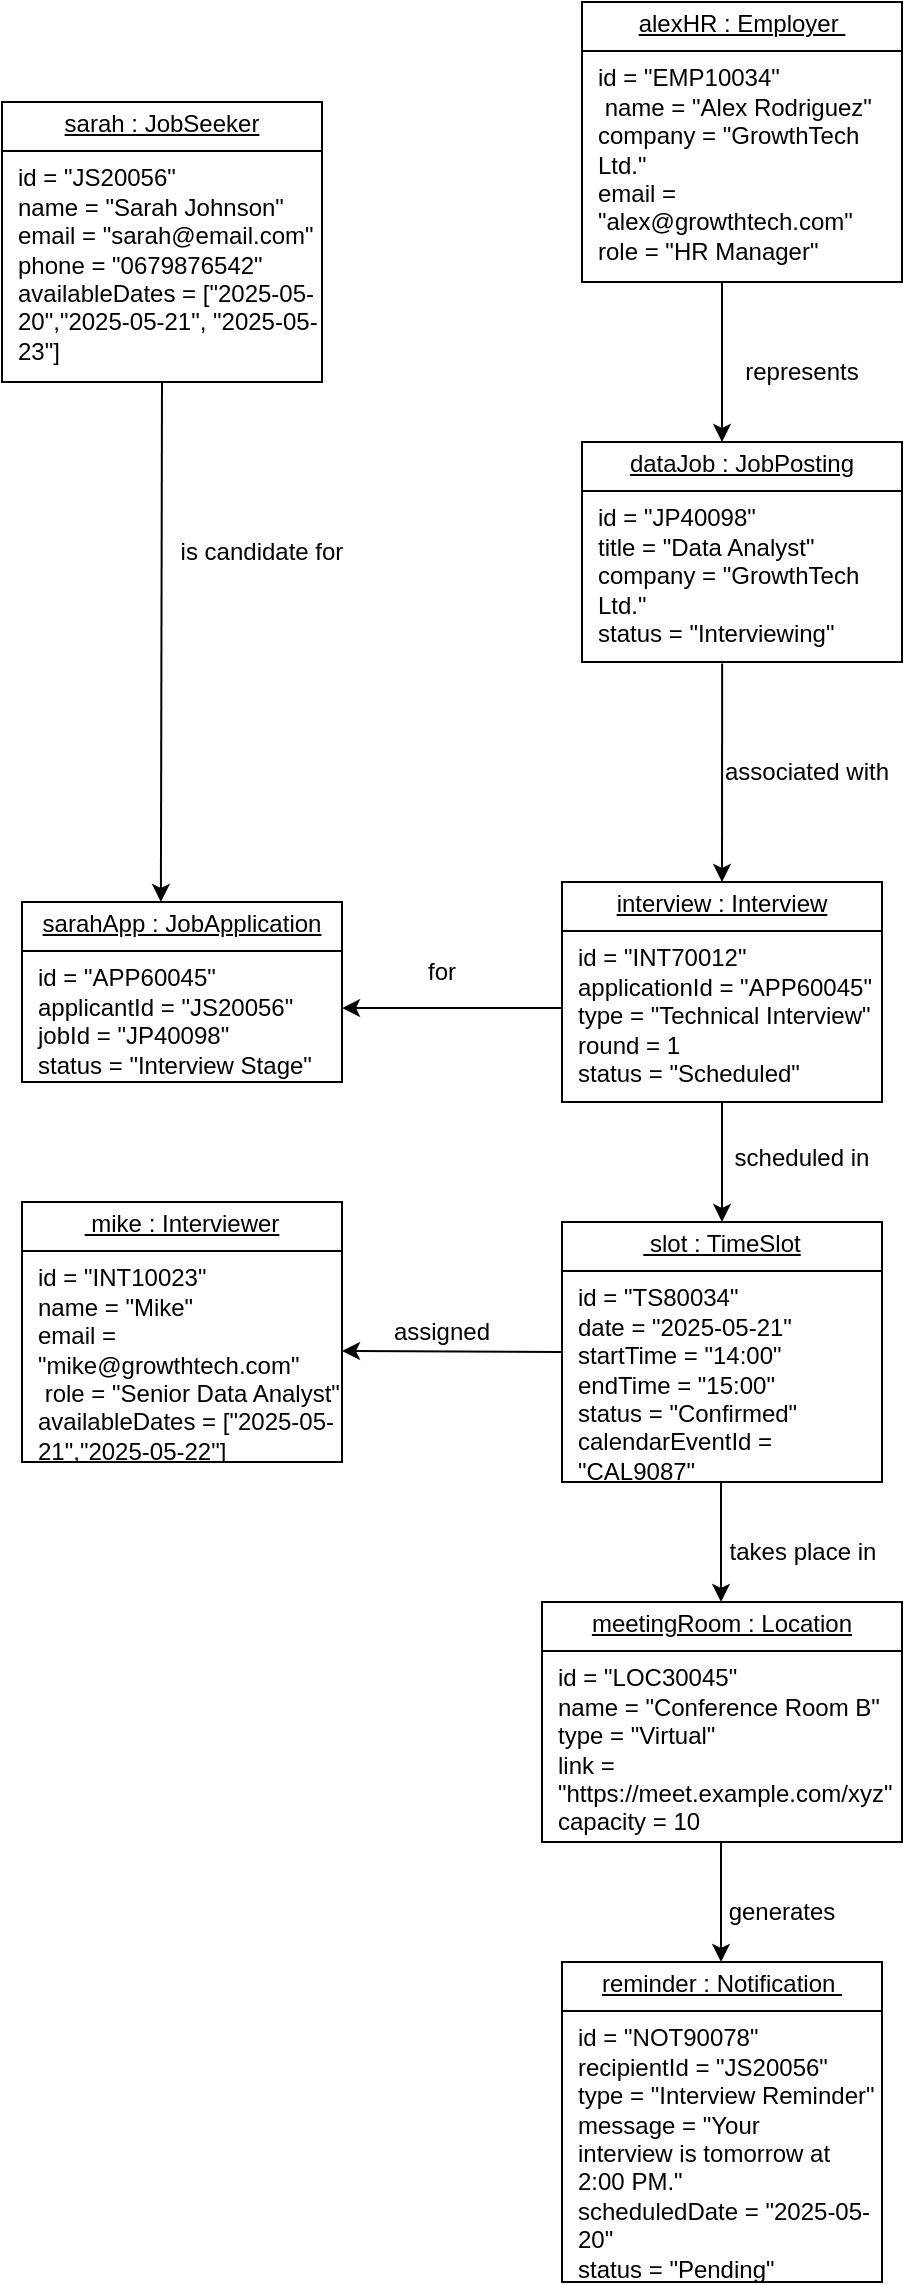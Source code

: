 <mxfile version="26.2.2">
  <diagram name="Page-1" id="6Lrb9Zvo3NagzdbzNQK0">
    <mxGraphModel dx="858" dy="1621" grid="1" gridSize="10" guides="1" tooltips="1" connect="1" arrows="1" fold="1" page="1" pageScale="1" pageWidth="850" pageHeight="1100" math="0" shadow="0">
      <root>
        <mxCell id="0" />
        <mxCell id="1" parent="0" />
        <mxCell id="6zkZgSKief6OvJ9APfow-1" value="&lt;p style=&quot;margin:0px;margin-top:4px;text-align:center;text-decoration:underline;&quot;&gt;sarah : JobSeeker&lt;/p&gt;&lt;hr size=&quot;1&quot; style=&quot;border-style:solid;&quot;&gt;&lt;p style=&quot;margin:0px;margin-left:8px;&quot;&gt;id = &quot;JS20056&quot;&lt;/p&gt;&lt;p style=&quot;margin:0px;margin-left:8px;&quot;&gt;name = &quot;Sarah Johnson&quot;&lt;/p&gt;&lt;p style=&quot;margin:0px;margin-left:8px;&quot;&gt;email = &quot;sarah@email.com&quot;&lt;/p&gt;&lt;p style=&quot;margin:0px;margin-left:8px;&quot;&gt;phone = &quot;0679876542&lt;span style=&quot;background-color: transparent; color: light-dark(rgb(0, 0, 0), rgb(255, 255, 255));&quot;&gt;&quot;&lt;/span&gt;&lt;/p&gt;&lt;p style=&quot;margin:0px;margin-left:8px;&quot;&gt;&lt;span style=&quot;background-color: transparent; color: light-dark(rgb(0, 0, 0), rgb(255, 255, 255));&quot;&gt;availableDates = [&quot;2025-05-20&quot;,&lt;/span&gt;&lt;span style=&quot;background-color: transparent; color: light-dark(rgb(0, 0, 0), rgb(255, 255, 255));&quot;&gt;&quot;2025-05-21&quot;, &quot;2025-05-23&quot;]&lt;/span&gt;&lt;span style=&quot;background-color: transparent; color: light-dark(rgb(0, 0, 0), rgb(255, 255, 255));&quot;&gt;&amp;nbsp;&amp;nbsp;&lt;/span&gt;&lt;/p&gt;" style="verticalAlign=top;align=left;overflow=fill;html=1;whiteSpace=wrap;" vertex="1" parent="1">
          <mxGeometry x="40" y="40" width="160" height="140" as="geometry" />
        </mxCell>
        <mxCell id="6zkZgSKief6OvJ9APfow-2" value="" style="endArrow=classic;html=1;rounded=0;exitX=0.5;exitY=1;exitDx=0;exitDy=0;entryX=0.434;entryY=0;entryDx=0;entryDy=0;entryPerimeter=0;" edge="1" parent="1" source="6zkZgSKief6OvJ9APfow-1" target="6zkZgSKief6OvJ9APfow-3">
          <mxGeometry width="50" height="50" relative="1" as="geometry">
            <mxPoint x="119.58" y="160" as="sourcePoint" />
            <mxPoint x="119.5" y="230" as="targetPoint" />
          </mxGeometry>
        </mxCell>
        <mxCell id="6zkZgSKief6OvJ9APfow-3" value="&lt;p style=&quot;margin:0px;margin-top:4px;text-align:center;text-decoration:underline;&quot;&gt;sarahApp : JobApplication&lt;/p&gt;&lt;hr size=&quot;1&quot; style=&quot;border-style:solid;&quot;&gt;&lt;p style=&quot;margin:0px;margin-left:8px;&quot;&gt;id = &quot;APP60045&quot;&lt;/p&gt;&lt;p style=&quot;margin:0px;margin-left:8px;&quot;&gt;applicantId = &quot;JS20056&quot;&lt;/p&gt;&lt;p style=&quot;margin:0px;margin-left:8px;&quot;&gt;jobId = &quot;JP40098&quot;&lt;/p&gt;&lt;p style=&quot;margin:0px;margin-left:8px;&quot;&gt;status = &quot;Interview Stage&quot;&lt;/p&gt;" style="verticalAlign=top;align=left;overflow=fill;html=1;whiteSpace=wrap;" vertex="1" parent="1">
          <mxGeometry x="50" y="440" width="160" height="90" as="geometry" />
        </mxCell>
        <mxCell id="6zkZgSKief6OvJ9APfow-4" value="is candidate for" style="text;html=1;align=center;verticalAlign=middle;whiteSpace=wrap;rounded=0;" vertex="1" parent="1">
          <mxGeometry x="120" y="250" width="100" height="30" as="geometry" />
        </mxCell>
        <mxCell id="6zkZgSKief6OvJ9APfow-16" value="" style="endArrow=classic;html=1;rounded=0;exitX=0.006;exitY=0.573;exitDx=0;exitDy=0;exitPerimeter=0;entryX=1;entryY=0.589;entryDx=0;entryDy=0;entryPerimeter=0;" edge="1" parent="1" source="6zkZgSKief6OvJ9APfow-17" target="6zkZgSKief6OvJ9APfow-3">
          <mxGeometry width="50" height="50" relative="1" as="geometry">
            <mxPoint x="280" y="490" as="sourcePoint" />
            <mxPoint x="210" y="490" as="targetPoint" />
            <Array as="points" />
          </mxGeometry>
        </mxCell>
        <mxCell id="6zkZgSKief6OvJ9APfow-17" value="&lt;p style=&quot;margin:0px;margin-top:4px;text-align:center;text-decoration:underline;&quot;&gt;interview : Interview&lt;/p&gt;&lt;hr size=&quot;1&quot; style=&quot;border-style:solid;&quot;&gt;&lt;p style=&quot;margin:0px;margin-left:8px;&quot;&gt;id = &quot;INT70012&quot;&lt;/p&gt;&lt;p style=&quot;margin:0px;margin-left:8px;&quot;&gt;applicationId = &quot;APP60045&quot;&lt;/p&gt;&lt;p style=&quot;margin:0px;margin-left:8px;&quot;&gt;type = &quot;Technical Interview&quot;&lt;/p&gt;&lt;p style=&quot;margin:0px;margin-left:8px;&quot;&gt;round = 1&lt;/p&gt;&lt;p style=&quot;margin:0px;margin-left:8px;&quot;&gt;status = &quot;Scheduled&quot;&amp;nbsp;&lt;/p&gt;" style="verticalAlign=top;align=left;overflow=fill;html=1;whiteSpace=wrap;" vertex="1" parent="1">
          <mxGeometry x="320" y="430" width="160" height="110" as="geometry" />
        </mxCell>
        <mxCell id="6zkZgSKief6OvJ9APfow-18" value="&lt;p style=&quot;margin:0px;margin-top:4px;text-align:center;text-decoration:underline;&quot;&gt;alexHR : Employer&amp;nbsp;&lt;/p&gt;&lt;hr size=&quot;1&quot; style=&quot;border-style:solid;&quot;&gt;&lt;p style=&quot;margin:0px;margin-left:8px;&quot;&gt;id = &quot;EMP10034&quot;&lt;/p&gt;&lt;p style=&quot;margin:0px;margin-left:8px;&quot;&gt;&amp;nbsp;name = &quot;Alex Rodriguez&quot;&lt;/p&gt;&lt;p style=&quot;margin:0px;margin-left:8px;&quot;&gt;company = &quot;GrowthTech Ltd.&quot;&lt;/p&gt;&lt;p style=&quot;margin:0px;margin-left:8px;&quot;&gt;email = &quot;alex@growthtech.com&quot;&lt;/p&gt;&lt;p style=&quot;margin:0px;margin-left:8px;&quot;&gt;role = &quot;HR Manager&quot;&lt;/p&gt;" style="verticalAlign=top;align=left;overflow=fill;html=1;whiteSpace=wrap;" vertex="1" parent="1">
          <mxGeometry x="330" y="-10" width="160" height="140" as="geometry" />
        </mxCell>
        <mxCell id="6zkZgSKief6OvJ9APfow-19" value="&lt;p style=&quot;margin:0px;margin-top:4px;text-align:center;text-decoration:underline;&quot;&gt;dataJob : JobPosting&lt;/p&gt;&lt;hr size=&quot;1&quot; style=&quot;border-style:solid;&quot;&gt;&lt;p style=&quot;margin:0px;margin-left:8px;&quot;&gt;id = &quot;JP40098&quot;&lt;/p&gt;&lt;p style=&quot;margin:0px;margin-left:8px;&quot;&gt;title = &quot;Data Analyst&quot;&lt;/p&gt;&lt;p style=&quot;margin:0px;margin-left:8px;&quot;&gt;company = &quot;GrowthTech Ltd.&quot;&lt;/p&gt;&lt;p style=&quot;margin:0px;margin-left:8px;&quot;&gt;status = &quot;Interviewing&quot;&lt;/p&gt;" style="verticalAlign=top;align=left;overflow=fill;html=1;whiteSpace=wrap;" vertex="1" parent="1">
          <mxGeometry x="330" y="210" width="160" height="110" as="geometry" />
        </mxCell>
        <mxCell id="6zkZgSKief6OvJ9APfow-20" value="" style="endArrow=classic;html=1;rounded=0;entryX=0.5;entryY=0;entryDx=0;entryDy=0;exitX=0.438;exitY=1.007;exitDx=0;exitDy=0;exitPerimeter=0;" edge="1" parent="1" source="6zkZgSKief6OvJ9APfow-19" target="6zkZgSKief6OvJ9APfow-17">
          <mxGeometry width="50" height="50" relative="1" as="geometry">
            <mxPoint x="404" y="353" as="sourcePoint" />
            <mxPoint x="310" y="350" as="targetPoint" />
          </mxGeometry>
        </mxCell>
        <mxCell id="6zkZgSKief6OvJ9APfow-21" value="" style="endArrow=classic;html=1;rounded=0;" edge="1" parent="1">
          <mxGeometry width="50" height="50" relative="1" as="geometry">
            <mxPoint x="400" y="130" as="sourcePoint" />
            <mxPoint x="400" y="210" as="targetPoint" />
          </mxGeometry>
        </mxCell>
        <mxCell id="6zkZgSKief6OvJ9APfow-22" value="&lt;p style=&quot;margin:0px;margin-top:4px;text-align:center;text-decoration:underline;&quot;&gt;&amp;nbsp;slot : TimeSlot&lt;/p&gt;&lt;hr size=&quot;1&quot; style=&quot;border-style:solid;&quot;&gt;&lt;p style=&quot;margin:0px;margin-left:8px;&quot;&gt;id = &quot;TS80034&quot;&lt;/p&gt;&lt;p style=&quot;margin:0px;margin-left:8px;&quot;&gt;date = &quot;2025-05-21&quot;&lt;/p&gt;&lt;p style=&quot;margin:0px;margin-left:8px;&quot;&gt;startTime = &quot;14:00&quot;&lt;/p&gt;&lt;p style=&quot;margin:0px;margin-left:8px;&quot;&gt;endTime = &quot;15:00&quot;&lt;/p&gt;&lt;p style=&quot;margin:0px;margin-left:8px;&quot;&gt;status = &quot;Confirmed&quot;&lt;/p&gt;&lt;p style=&quot;margin:0px;margin-left:8px;&quot;&gt;calendarEventId = &quot;CAL9087&quot;&lt;/p&gt;" style="verticalAlign=top;align=left;overflow=fill;html=1;whiteSpace=wrap;" vertex="1" parent="1">
          <mxGeometry x="320" y="600" width="160" height="130" as="geometry" />
        </mxCell>
        <mxCell id="6zkZgSKief6OvJ9APfow-23" value="&lt;p style=&quot;margin:0px;margin-top:4px;text-align:center;text-decoration:underline;&quot;&gt;&amp;nbsp;mike : Interviewer&lt;/p&gt;&lt;hr size=&quot;1&quot; style=&quot;border-style:solid;&quot;&gt;&lt;p style=&quot;margin:0px;margin-left:8px;&quot;&gt;id = &quot;INT10023&quot;&lt;/p&gt;&lt;p style=&quot;margin:0px;margin-left:8px;&quot;&gt;name = &quot;Mike&quot;&lt;/p&gt;&lt;p style=&quot;margin:0px;margin-left:8px;&quot;&gt;email = &quot;mike@growthtech.com&quot;&lt;/p&gt;&lt;p style=&quot;margin:0px;margin-left:8px;&quot;&gt;&amp;nbsp;role = &quot;Senior Data Analyst&quot;&lt;/p&gt;&lt;p style=&quot;margin:0px;margin-left:8px;&quot;&gt;availableDates = [&quot;2025-05-21&quot;,&quot;2025-05-22&quot;]&lt;/p&gt;" style="verticalAlign=top;align=left;overflow=fill;html=1;whiteSpace=wrap;" vertex="1" parent="1">
          <mxGeometry x="50" y="590" width="160" height="130" as="geometry" />
        </mxCell>
        <mxCell id="6zkZgSKief6OvJ9APfow-24" value="&lt;p style=&quot;margin:0px;margin-top:4px;text-align:center;text-decoration:underline;&quot;&gt;&lt;span style=&quot;background-color: transparent; color: light-dark(rgb(0, 0, 0), rgb(255, 255, 255)); text-align: left;&quot;&gt;meetingRoom : Location&lt;/span&gt;&lt;span style=&quot;color: rgba(0, 0, 0, 0); font-family: monospace; font-size: 0px; text-wrap-mode: nowrap; background-color: transparent; text-align: left;&quot;&gt;%3CmxGraphModel%3E%3Croot%3E%3CmxCell%20id%3D%220%22%2F%3E%3CmxCell%20id%3D%221%22%20parent%3D%220%22%2F%3E%3CmxCell%20id%3D%222%22%20value%3D%22%26lt%3Bp%20style%3D%26quot%3Bmargin%3A0px%3Bmargin-top%3A4px%3Btext-align%3Acenter%3Btext-decoration%3Aunderline%3B%26quot%3B%26gt%3B%26amp%3Bnbsp%3Bslot%20%3A%20TimeSlot%26lt%3B%2Fp%26gt%3B%26lt%3Bhr%20size%3D%26quot%3B1%26quot%3B%20style%3D%26quot%3Bborder-style%3Asolid%3B%26quot%3B%26gt%3B%26lt%3Bp%20style%3D%26quot%3Bmargin%3A0px%3Bmargin-left%3A8px%3B%26quot%3B%26gt%3Bid%20%3D%20%26quot%3BTS80034%26quot%3B%26lt%3B%2Fp%26gt%3B%26lt%3Bp%20style%3D%26quot%3Bmargin%3A0px%3Bmargin-left%3A8px%3B%26quot%3B%26gt%3Bdate%20%3D%20%26quot%3B2025-05-21%26quot%3B%26lt%3B%2Fp%26gt%3B%26lt%3Bp%20style%3D%26quot%3Bmargin%3A0px%3Bmargin-left%3A8px%3B%26quot%3B%26gt%3BstartTime%20%3D%20%26quot%3B14%3A00%26quot%3B%26lt%3B%2Fp%26gt%3B%26lt%3Bp%20style%3D%26quot%3Bmargin%3A0px%3Bmargin-left%3A8px%3B%26quot%3B%26gt%3BendTime%20%3D%20%26quot%3B15%3A00%26quot%3B%26lt%3B%2Fp%26gt%3B%26lt%3Bp%20style%3D%26quot%3Bmargin%3A0px%3Bmargin-left%3A8px%3B%26quot%3B%26gt%3Bstatus%20%3D%20%26quot%3BConfirmed%26quot%3B%26lt%3B%2Fp%26gt%3B%26lt%3Bp%20style%3D%26quot%3Bmargin%3A0px%3Bmargin-left%3A8px%3B%26quot%3B%26gt%3BcalendarEventId%20%3D%20%26quot%3BCAL9087%26quot%3B%26lt%3B%2Fp%26gt%3B%22%20style%3D%22verticalAlign%3Dtop%3Balign%3Dleft%3Boverflow%3Dfill%3Bhtml%3D1%3BwhiteSpace%3Dwrap%3B%22%20vertex%3D%221%22%20parent%3D%221%22%3E%3CmxGeometry%20x%3D%22320%22%20y%3D%22600%22%20width%3D%22160%22%20height%3D%22130%22%20as%3D%22geometry%22%2F%3E%3C%2FmxCell%3E%3C%2Froot%3E%3C%2FmxGraphModel%3&lt;/span&gt;&lt;/p&gt;&lt;hr size=&quot;1&quot; style=&quot;border-style:solid;&quot;&gt;&lt;p style=&quot;margin:0px;margin-left:8px;&quot;&gt;id = &quot;LOC30045&quot;&lt;/p&gt;&lt;p style=&quot;margin:0px;margin-left:8px;&quot;&gt;name = &quot;Conference Room B&quot;&lt;/p&gt;&lt;p style=&quot;margin:0px;margin-left:8px;&quot;&gt;type = &quot;Virtual&quot;&lt;/p&gt;&lt;p style=&quot;margin:0px;margin-left:8px;&quot;&gt;link = &quot;https://meet.example.com/xyz&quot;&lt;/p&gt;&lt;p style=&quot;margin:0px;margin-left:8px;&quot;&gt;capacity = 10&lt;/p&gt;" style="verticalAlign=top;align=left;overflow=fill;html=1;whiteSpace=wrap;" vertex="1" parent="1">
          <mxGeometry x="310" y="790" width="180" height="120" as="geometry" />
        </mxCell>
        <mxCell id="6zkZgSKief6OvJ9APfow-25" value="&lt;p style=&quot;margin:0px;margin-top:4px;text-align:center;text-decoration:underline;&quot;&gt;reminder : Notification&amp;nbsp;&lt;/p&gt;&lt;hr size=&quot;1&quot; style=&quot;border-style:solid;&quot;&gt;&lt;p style=&quot;margin:0px;margin-left:8px;&quot;&gt;id = &quot;NOT90078&quot;&lt;/p&gt;&lt;p style=&quot;margin:0px;margin-left:8px;&quot;&gt;recipientId = &quot;JS20056&quot;&lt;/p&gt;&lt;p style=&quot;margin:0px;margin-left:8px;&quot;&gt;type = &quot;Interview Reminder&quot;&lt;/p&gt;&lt;p style=&quot;margin:0px;margin-left:8px;&quot;&gt;message = &quot;Your interview&amp;nbsp;is tomorrow at 2:00 PM.&quot;&lt;/p&gt;&lt;p style=&quot;margin:0px;margin-left:8px;&quot;&gt;scheduledDate = &quot;2025-05-20&quot;&lt;/p&gt;&lt;p style=&quot;margin:0px;margin-left:8px;&quot;&gt; status = &quot;Pending&quot;&amp;nbsp;&lt;/p&gt;" style="verticalAlign=top;align=left;overflow=fill;html=1;whiteSpace=wrap;" vertex="1" parent="1">
          <mxGeometry x="320" y="970" width="160" height="160" as="geometry" />
        </mxCell>
        <mxCell id="6zkZgSKief6OvJ9APfow-26" value="" style="endArrow=classic;html=1;rounded=0;exitX=0.5;exitY=1;exitDx=0;exitDy=0;entryX=0.5;entryY=0;entryDx=0;entryDy=0;" edge="1" parent="1" source="6zkZgSKief6OvJ9APfow-17" target="6zkZgSKief6OvJ9APfow-22">
          <mxGeometry width="50" height="50" relative="1" as="geometry">
            <mxPoint x="360" y="550" as="sourcePoint" />
            <mxPoint x="310" y="600" as="targetPoint" />
          </mxGeometry>
        </mxCell>
        <mxCell id="6zkZgSKief6OvJ9APfow-27" value="" style="endArrow=classic;html=1;rounded=0;exitX=0;exitY=0.5;exitDx=0;exitDy=0;" edge="1" parent="1" source="6zkZgSKief6OvJ9APfow-22">
          <mxGeometry width="50" height="50" relative="1" as="geometry">
            <mxPoint x="316" y="665.5" as="sourcePoint" />
            <mxPoint x="210" y="664.5" as="targetPoint" />
          </mxGeometry>
        </mxCell>
        <mxCell id="6zkZgSKief6OvJ9APfow-28" value="" style="endArrow=classic;html=1;rounded=0;exitX=0.5;exitY=1;exitDx=0;exitDy=0;entryX=0.5;entryY=0;entryDx=0;entryDy=0;" edge="1" parent="1">
          <mxGeometry width="50" height="50" relative="1" as="geometry">
            <mxPoint x="399.5" y="730" as="sourcePoint" />
            <mxPoint x="399.5" y="790" as="targetPoint" />
          </mxGeometry>
        </mxCell>
        <mxCell id="6zkZgSKief6OvJ9APfow-29" value="" style="endArrow=classic;html=1;rounded=0;exitX=0.5;exitY=1;exitDx=0;exitDy=0;entryX=0.5;entryY=0;entryDx=0;entryDy=0;" edge="1" parent="1">
          <mxGeometry width="50" height="50" relative="1" as="geometry">
            <mxPoint x="399.5" y="910" as="sourcePoint" />
            <mxPoint x="399.5" y="970" as="targetPoint" />
          </mxGeometry>
        </mxCell>
        <mxCell id="6zkZgSKief6OvJ9APfow-30" value="represents" style="text;html=1;align=center;verticalAlign=middle;whiteSpace=wrap;rounded=0;" vertex="1" parent="1">
          <mxGeometry x="410" y="160" width="60" height="30" as="geometry" />
        </mxCell>
        <mxCell id="6zkZgSKief6OvJ9APfow-31" value="associated with" style="text;html=1;align=center;verticalAlign=middle;whiteSpace=wrap;rounded=0;" vertex="1" parent="1">
          <mxGeometry x="395" y="360" width="95" height="30" as="geometry" />
        </mxCell>
        <mxCell id="6zkZgSKief6OvJ9APfow-32" value="for    " style="text;html=1;align=center;verticalAlign=middle;whiteSpace=wrap;rounded=0;" vertex="1" parent="1">
          <mxGeometry x="230" y="460" width="60" height="30" as="geometry" />
        </mxCell>
        <mxCell id="6zkZgSKief6OvJ9APfow-33" value="scheduled in&lt;div&gt;&lt;br/&gt;&lt;/div&gt;" style="text;html=1;align=center;verticalAlign=middle;whiteSpace=wrap;rounded=0;" vertex="1" parent="1">
          <mxGeometry x="400" y="560" width="80" height="30" as="geometry" />
        </mxCell>
        <mxCell id="6zkZgSKief6OvJ9APfow-34" value="assigned" style="text;html=1;align=center;verticalAlign=middle;whiteSpace=wrap;rounded=0;" vertex="1" parent="1">
          <mxGeometry x="230" y="640" width="60" height="30" as="geometry" />
        </mxCell>
        <mxCell id="6zkZgSKief6OvJ9APfow-35" value="takes place in" style="text;html=1;align=center;verticalAlign=middle;whiteSpace=wrap;rounded=0;" vertex="1" parent="1">
          <mxGeometry x="396.5" y="750" width="87" height="30" as="geometry" />
        </mxCell>
        <mxCell id="6zkZgSKief6OvJ9APfow-36" value="generates" style="text;html=1;align=center;verticalAlign=middle;whiteSpace=wrap;rounded=0;" vertex="1" parent="1">
          <mxGeometry x="400" y="930" width="60" height="30" as="geometry" />
        </mxCell>
      </root>
    </mxGraphModel>
  </diagram>
</mxfile>
